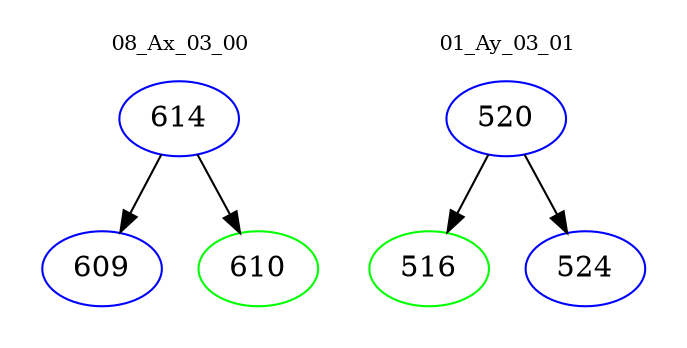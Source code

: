 digraph{
subgraph cluster_0 {
color = white
label = "08_Ax_03_00";
fontsize=10;
T0_614 [label="614", color="blue"]
T0_614 -> T0_609 [color="black"]
T0_609 [label="609", color="blue"]
T0_614 -> T0_610 [color="black"]
T0_610 [label="610", color="green"]
}
subgraph cluster_1 {
color = white
label = "01_Ay_03_01";
fontsize=10;
T1_520 [label="520", color="blue"]
T1_520 -> T1_516 [color="black"]
T1_516 [label="516", color="green"]
T1_520 -> T1_524 [color="black"]
T1_524 [label="524", color="blue"]
}
}
